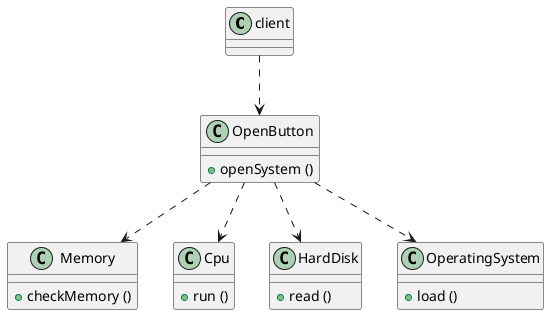 
@startuml

class client

class OpenButton {
    + openSystem ()
}

class Memory {
    + checkMemory ()
}

class Cpu {
    + run ()
}

class HardDisk {
    + read ()
}

class OperatingSystem{
    + load ()
}
client ..> OpenButton

OpenButton ..> Memory

OpenButton ..> Cpu

OpenButton ..> HardDisk

OpenButton ..> OperatingSystem

@enduml